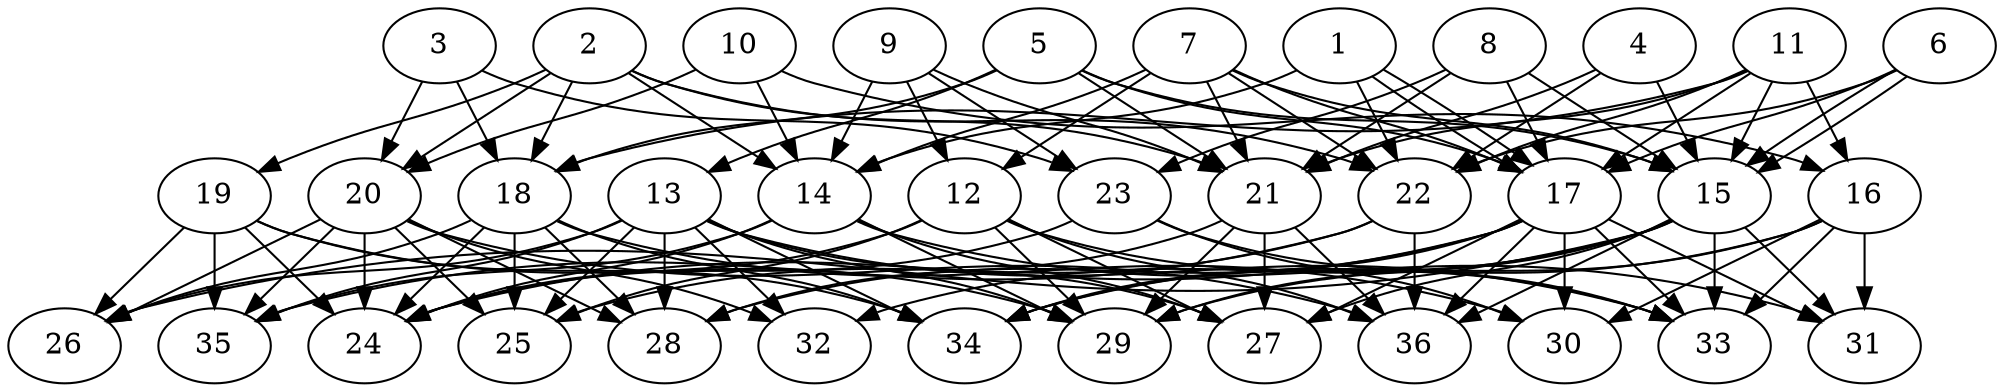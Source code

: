 // DAG (tier=3-complex, mode=compute, n=36, ccr=0.480, fat=0.756, density=0.617, regular=0.256, jump=0.264, mindata=1048576, maxdata=16777216)
// DAG automatically generated by daggen at Sun Aug 24 16:33:34 2025
// /home/ermia/Project/Environments/daggen/bin/daggen --dot --ccr 0.480 --fat 0.756 --regular 0.256 --density 0.617 --jump 0.264 --mindata 1048576 --maxdata 16777216 -n 36 
digraph G {
  1 [size="882012382891858048", alpha="0.11", expect_size="441006191445929024"]
  1 -> 14 [size ="659097091309568"]
  1 -> 17 [size ="659097091309568"]
  1 -> 17 [size ="659097091309568"]
  1 -> 22 [size ="659097091309568"]
  2 [size="1168548879472537344", alpha="0.06", expect_size="584274439736268672"]
  2 -> 14 [size ="1125659388674048"]
  2 -> 18 [size ="1125659388674048"]
  2 -> 19 [size ="1125659388674048"]
  2 -> 20 [size ="1125659388674048"]
  2 -> 21 [size ="1125659388674048"]
  2 -> 22 [size ="1125659388674048"]
  3 [size="29903020371958784", alpha="0.09", expect_size="14951510185979392"]
  3 -> 18 [size ="1572849311547392"]
  3 -> 20 [size ="1572849311547392"]
  3 -> 23 [size ="1572849311547392"]
  4 [size="523749413143505920", alpha="0.08", expect_size="261874706571752960"]
  4 -> 15 [size ="848957328588800"]
  4 -> 21 [size ="848957328588800"]
  4 -> 22 [size ="848957328588800"]
  5 [size="549082286058390528", alpha="0.15", expect_size="274541143029195264"]
  5 -> 13 [size ="472614476709888"]
  5 -> 15 [size ="472614476709888"]
  5 -> 17 [size ="472614476709888"]
  5 -> 18 [size ="472614476709888"]
  5 -> 21 [size ="472614476709888"]
  6 [size="659877274274959982592", alpha="0.18", expect_size="329938637137479991296"]
  6 -> 15 [size ="606362174226432"]
  6 -> 15 [size ="606362174226432"]
  6 -> 17 [size ="606362174226432"]
  6 -> 22 [size ="606362174226432"]
  7 [size="64879482319585160", alpha="0.04", expect_size="32439741159792580"]
  7 -> 12 [size ="117524809121792"]
  7 -> 14 [size ="117524809121792"]
  7 -> 15 [size ="117524809121792"]
  7 -> 17 [size ="117524809121792"]
  7 -> 21 [size ="117524809121792"]
  7 -> 22 [size ="117524809121792"]
  8 [size="1196715953733166336", alpha="0.18", expect_size="598357976866583168"]
  8 -> 15 [size ="454284067995648"]
  8 -> 17 [size ="454284067995648"]
  8 -> 21 [size ="454284067995648"]
  8 -> 23 [size ="454284067995648"]
  9 [size="13162880235272924", alpha="0.19", expect_size="6581440117636462"]
  9 -> 12 [size ="212154951139328"]
  9 -> 14 [size ="212154951139328"]
  9 -> 21 [size ="212154951139328"]
  9 -> 23 [size ="212154951139328"]
  10 [size="88443744193582465024", alpha="0.01", expect_size="44221872096791232512"]
  10 -> 14 [size ="158806424158208"]
  10 -> 16 [size ="158806424158208"]
  10 -> 20 [size ="158806424158208"]
  11 [size="22010808227553248", alpha="0.19", expect_size="11005404113776624"]
  11 -> 15 [size ="363748707532800"]
  11 -> 16 [size ="363748707532800"]
  11 -> 17 [size ="363748707532800"]
  11 -> 18 [size ="363748707532800"]
  11 -> 21 [size ="363748707532800"]
  11 -> 22 [size ="363748707532800"]
  12 [size="36255371577609224", alpha="0.09", expect_size="18127685788804612"]
  12 -> 24 [size ="18975165513728"]
  12 -> 25 [size ="18975165513728"]
  12 -> 27 [size ="18975165513728"]
  12 -> 29 [size ="18975165513728"]
  12 -> 33 [size ="18975165513728"]
  12 -> 36 [size ="18975165513728"]
  13 [size="1229590957444453376", alpha="0.10", expect_size="614795478722226688"]
  13 -> 25 [size ="2242189362987008"]
  13 -> 26 [size ="2242189362987008"]
  13 -> 27 [size ="2242189362987008"]
  13 -> 28 [size ="2242189362987008"]
  13 -> 29 [size ="2242189362987008"]
  13 -> 32 [size ="2242189362987008"]
  13 -> 33 [size ="2242189362987008"]
  13 -> 34 [size ="2242189362987008"]
  13 -> 35 [size ="2242189362987008"]
  14 [size="47461563628500664", alpha="0.16", expect_size="23730781814250332"]
  14 -> 24 [size ="884081738907648"]
  14 -> 27 [size ="884081738907648"]
  14 -> 29 [size ="884081738907648"]
  14 -> 31 [size ="884081738907648"]
  14 -> 35 [size ="884081738907648"]
  15 [size="5229011795291707392", alpha="0.06", expect_size="2614505897645853696"]
  15 -> 26 [size ="1842907417935872"]
  15 -> 27 [size ="1842907417935872"]
  15 -> 29 [size ="1842907417935872"]
  15 -> 31 [size ="1842907417935872"]
  15 -> 32 [size ="1842907417935872"]
  15 -> 33 [size ="1842907417935872"]
  15 -> 34 [size ="1842907417935872"]
  15 -> 36 [size ="1842907417935872"]
  16 [size="2584112944104943386624", alpha="0.01", expect_size="1292056472052471693312"]
  16 -> 29 [size ="1506483275563008"]
  16 -> 30 [size ="1506483275563008"]
  16 -> 31 [size ="1506483275563008"]
  16 -> 33 [size ="1506483275563008"]
  16 -> 34 [size ="1506483275563008"]
  17 [size="86234269972079680", alpha="0.02", expect_size="43117134986039840"]
  17 -> 24 [size ="1839179226939392"]
  17 -> 27 [size ="1839179226939392"]
  17 -> 28 [size ="1839179226939392"]
  17 -> 30 [size ="1839179226939392"]
  17 -> 31 [size ="1839179226939392"]
  17 -> 33 [size ="1839179226939392"]
  17 -> 34 [size ="1839179226939392"]
  17 -> 36 [size ="1839179226939392"]
  18 [size="38426726472343984", alpha="0.04", expect_size="19213363236171992"]
  18 -> 24 [size ="1698633560883200"]
  18 -> 25 [size ="1698633560883200"]
  18 -> 26 [size ="1698633560883200"]
  18 -> 28 [size ="1698633560883200"]
  18 -> 30 [size ="1698633560883200"]
  18 -> 34 [size ="1698633560883200"]
  19 [size="263732379926735232", alpha="0.05", expect_size="131866189963367616"]
  19 -> 24 [size ="139434846584832"]
  19 -> 26 [size ="139434846584832"]
  19 -> 29 [size ="139434846584832"]
  19 -> 34 [size ="139434846584832"]
  19 -> 35 [size ="139434846584832"]
  20 [size="10970542244703644", alpha="0.06", expect_size="5485271122351822"]
  20 -> 24 [size ="283947032379392"]
  20 -> 25 [size ="283947032379392"]
  20 -> 26 [size ="283947032379392"]
  20 -> 28 [size ="283947032379392"]
  20 -> 32 [size ="283947032379392"]
  20 -> 35 [size ="283947032379392"]
  20 -> 36 [size ="283947032379392"]
  21 [size="50888600657440384", alpha="0.04", expect_size="25444300328720192"]
  21 -> 27 [size ="901389114933248"]
  21 -> 28 [size ="901389114933248"]
  21 -> 29 [size ="901389114933248"]
  21 -> 36 [size ="901389114933248"]
  22 [size="982563564455047936", alpha="0.12", expect_size="491281782227523968"]
  22 -> 25 [size ="1106501225676800"]
  22 -> 35 [size ="1106501225676800"]
  22 -> 36 [size ="1106501225676800"]
  23 [size="4061463145627388", alpha="0.18", expect_size="2030731572813694"]
  23 -> 24 [size ="64457929654272"]
  23 -> 30 [size ="64457929654272"]
  23 -> 33 [size ="64457929654272"]
  24 [size="28463727055904928", alpha="0.16", expect_size="14231863527952464"]
  25 [size="12492338044189432", alpha="0.14", expect_size="6246169022094716"]
  26 [size="119869109947404544", alpha="0.09", expect_size="59934554973702272"]
  27 [size="14242845709912442", alpha="0.00", expect_size="7121422854956221"]
  28 [size="26979715080356240", alpha="0.05", expect_size="13489857540178120"]
  29 [size="111977937704407007232", alpha="0.18", expect_size="55988968852203503616"]
  30 [size="419428881941317760", alpha="0.09", expect_size="209714440970658880"]
  31 [size="609524844266950272", alpha="0.06", expect_size="304762422133475136"]
  32 [size="830497266168383360", alpha="0.07", expect_size="415248633084191680"]
  33 [size="167490370187073952", alpha="0.12", expect_size="83745185093536976"]
  34 [size="35548459613651206144", alpha="0.17", expect_size="17774229806825603072"]
  35 [size="109329309313284864", alpha="0.12", expect_size="54664654656642432"]
  36 [size="28272276537344000000", alpha="0.07", expect_size="14136138268672000000"]
}